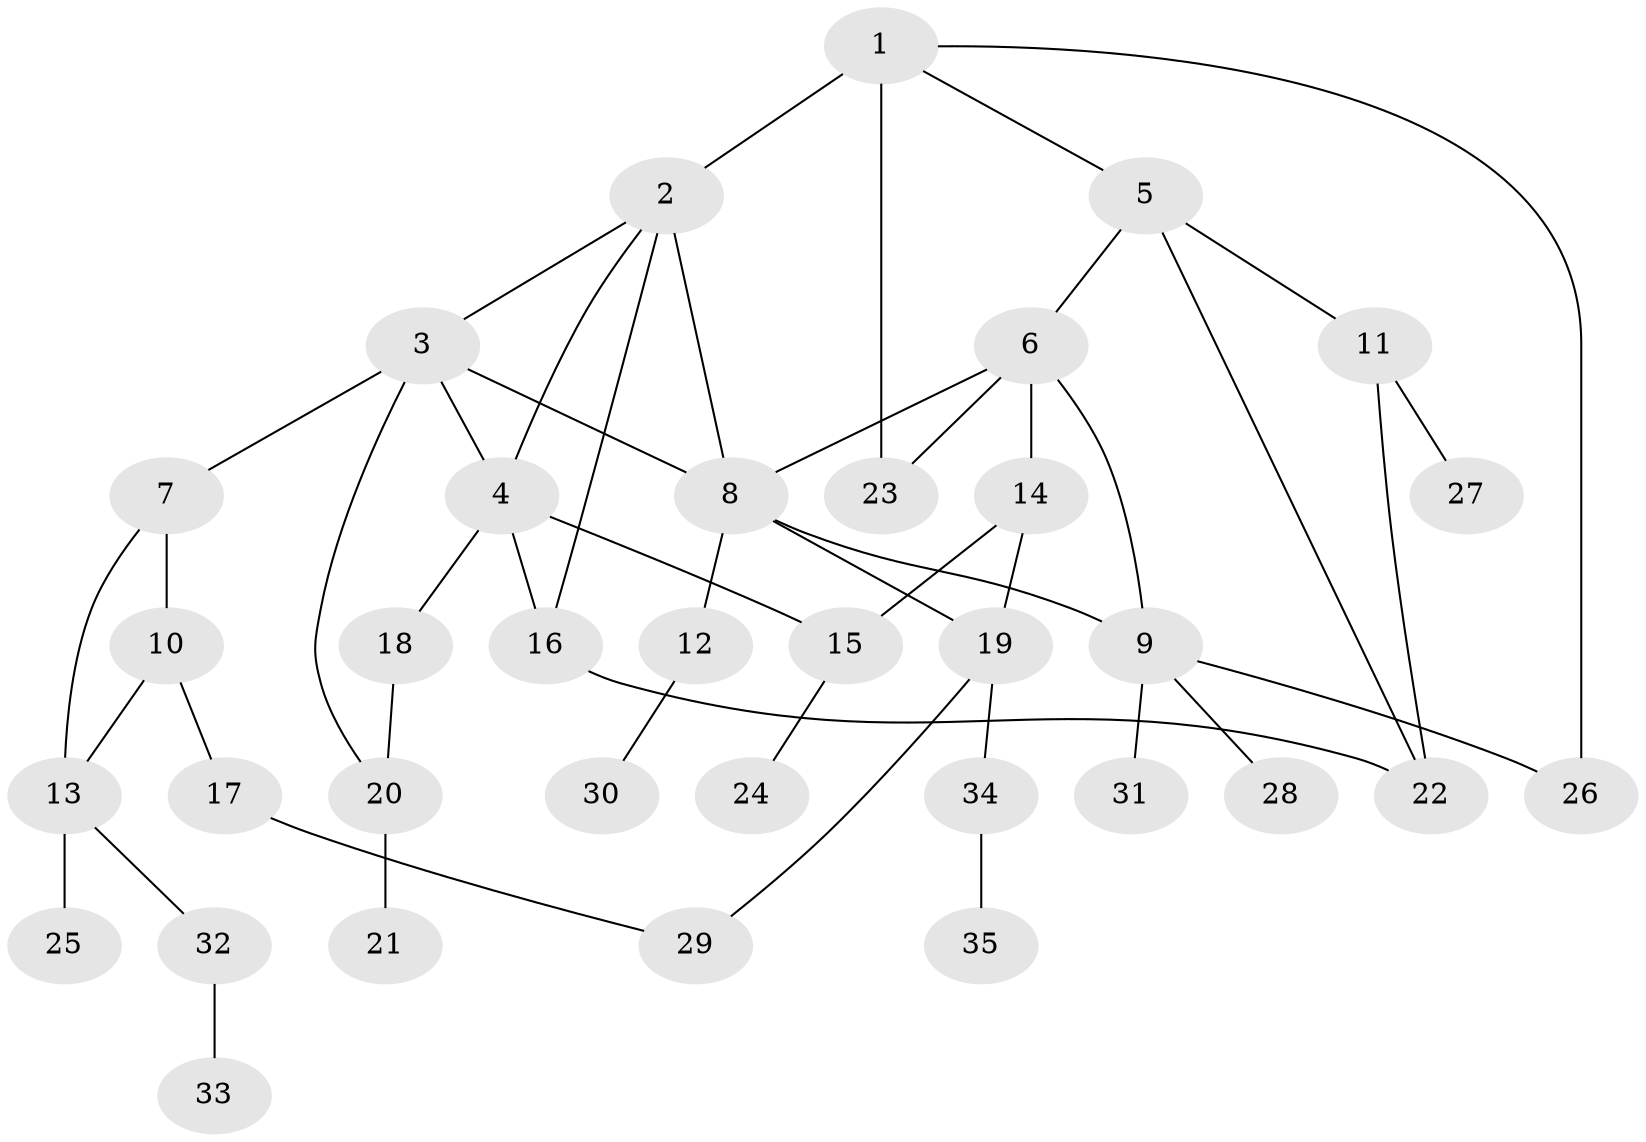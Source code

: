 // original degree distribution, {4: 0.12857142857142856, 7: 0.014285714285714285, 5: 0.05714285714285714, 3: 0.22857142857142856, 2: 0.32857142857142857, 1: 0.24285714285714285}
// Generated by graph-tools (version 1.1) at 2025/34/03/09/25 02:34:30]
// undirected, 35 vertices, 48 edges
graph export_dot {
graph [start="1"]
  node [color=gray90,style=filled];
  1;
  2;
  3;
  4;
  5;
  6;
  7;
  8;
  9;
  10;
  11;
  12;
  13;
  14;
  15;
  16;
  17;
  18;
  19;
  20;
  21;
  22;
  23;
  24;
  25;
  26;
  27;
  28;
  29;
  30;
  31;
  32;
  33;
  34;
  35;
  1 -- 2 [weight=2.0];
  1 -- 5 [weight=1.0];
  1 -- 23 [weight=1.0];
  1 -- 26 [weight=1.0];
  2 -- 3 [weight=1.0];
  2 -- 4 [weight=1.0];
  2 -- 8 [weight=1.0];
  2 -- 16 [weight=1.0];
  3 -- 4 [weight=1.0];
  3 -- 7 [weight=1.0];
  3 -- 8 [weight=1.0];
  3 -- 20 [weight=1.0];
  4 -- 15 [weight=1.0];
  4 -- 16 [weight=1.0];
  4 -- 18 [weight=1.0];
  5 -- 6 [weight=1.0];
  5 -- 11 [weight=1.0];
  5 -- 22 [weight=1.0];
  6 -- 8 [weight=1.0];
  6 -- 9 [weight=1.0];
  6 -- 14 [weight=1.0];
  6 -- 23 [weight=1.0];
  7 -- 10 [weight=1.0];
  7 -- 13 [weight=1.0];
  8 -- 9 [weight=1.0];
  8 -- 12 [weight=1.0];
  8 -- 19 [weight=1.0];
  9 -- 26 [weight=1.0];
  9 -- 28 [weight=1.0];
  9 -- 31 [weight=1.0];
  10 -- 13 [weight=1.0];
  10 -- 17 [weight=1.0];
  11 -- 22 [weight=1.0];
  11 -- 27 [weight=1.0];
  12 -- 30 [weight=1.0];
  13 -- 25 [weight=1.0];
  13 -- 32 [weight=1.0];
  14 -- 15 [weight=1.0];
  14 -- 19 [weight=1.0];
  15 -- 24 [weight=1.0];
  16 -- 22 [weight=1.0];
  17 -- 29 [weight=1.0];
  18 -- 20 [weight=1.0];
  19 -- 29 [weight=1.0];
  19 -- 34 [weight=2.0];
  20 -- 21 [weight=1.0];
  32 -- 33 [weight=1.0];
  34 -- 35 [weight=1.0];
}

